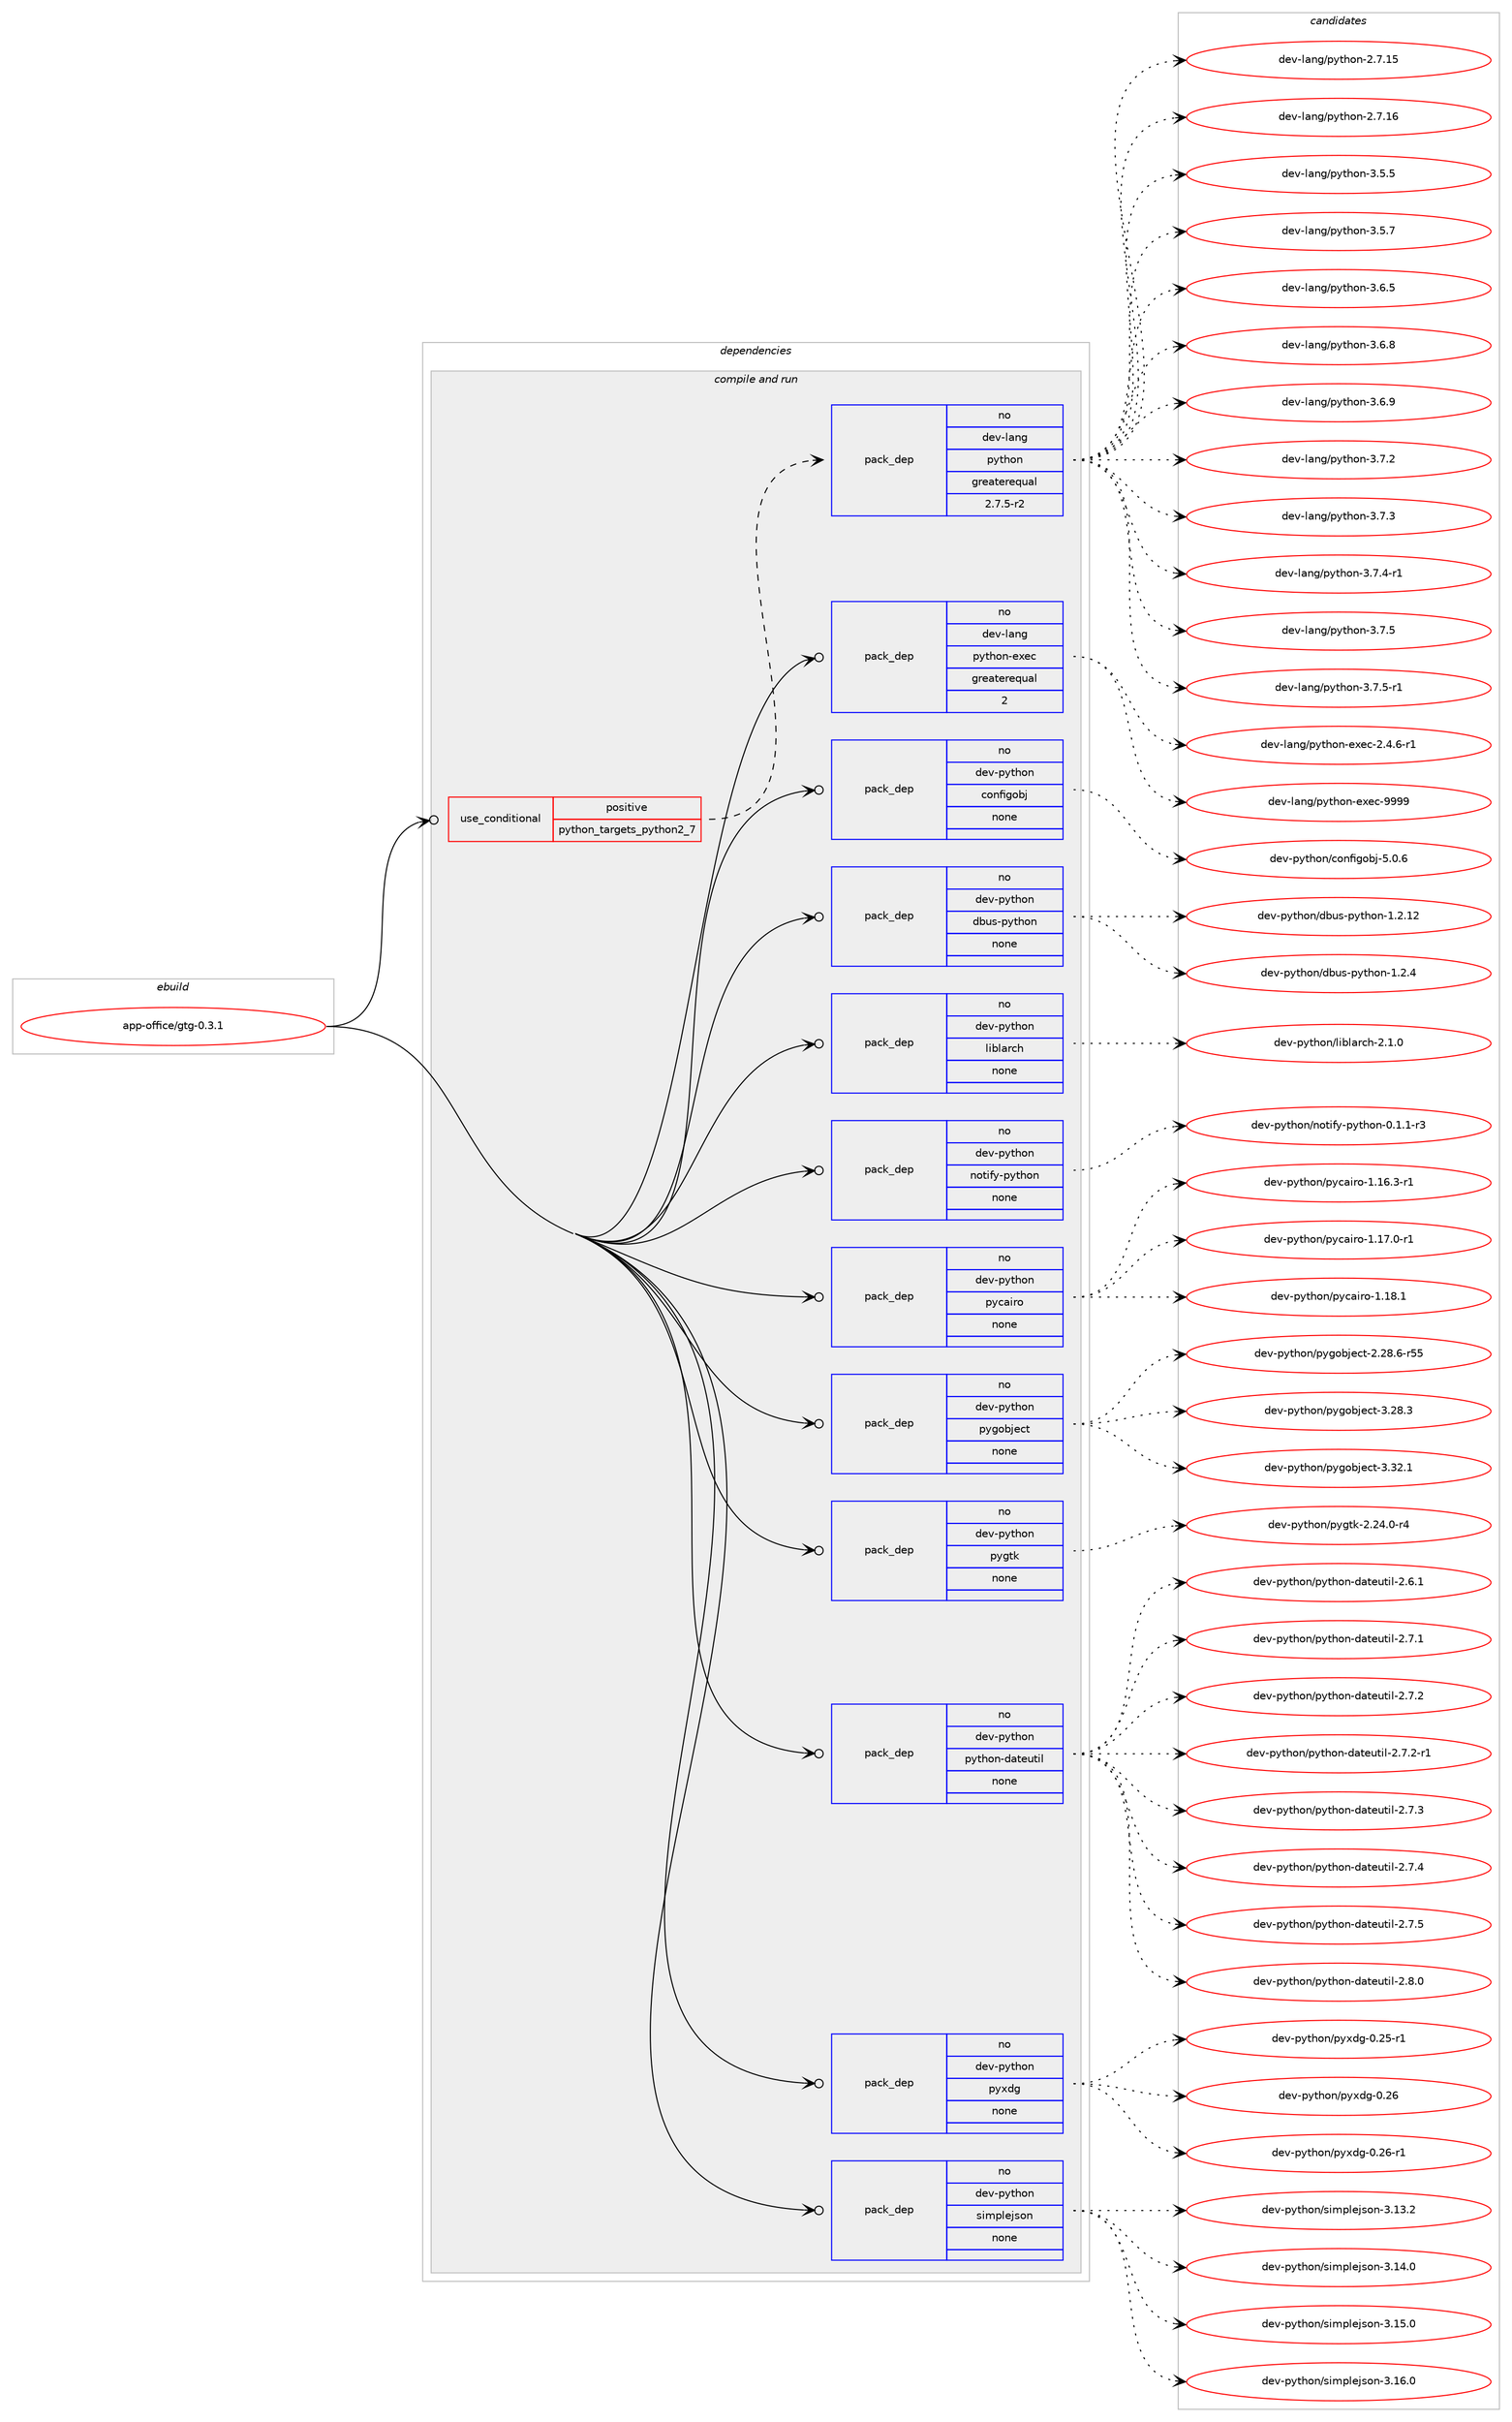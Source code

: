 digraph prolog {

# *************
# Graph options
# *************

newrank=true;
concentrate=true;
compound=true;
graph [rankdir=LR,fontname=Helvetica,fontsize=10,ranksep=1.5];#, ranksep=2.5, nodesep=0.2];
edge  [arrowhead=vee];
node  [fontname=Helvetica,fontsize=10];

# **********
# The ebuild
# **********

subgraph cluster_leftcol {
color=gray;
rank=same;
label=<<i>ebuild</i>>;
id [label="app-office/gtg-0.3.1", color=red, width=4, href="../app-office/gtg-0.3.1.svg"];
}

# ****************
# The dependencies
# ****************

subgraph cluster_midcol {
color=gray;
label=<<i>dependencies</i>>;
subgraph cluster_compile {
fillcolor="#eeeeee";
style=filled;
label=<<i>compile</i>>;
}
subgraph cluster_compileandrun {
fillcolor="#eeeeee";
style=filled;
label=<<i>compile and run</i>>;
subgraph cond119989 {
dependency502422 [label=<<TABLE BORDER="0" CELLBORDER="1" CELLSPACING="0" CELLPADDING="4"><TR><TD ROWSPAN="3" CELLPADDING="10">use_conditional</TD></TR><TR><TD>positive</TD></TR><TR><TD>python_targets_python2_7</TD></TR></TABLE>>, shape=none, color=red];
subgraph pack373354 {
dependency502423 [label=<<TABLE BORDER="0" CELLBORDER="1" CELLSPACING="0" CELLPADDING="4" WIDTH="220"><TR><TD ROWSPAN="6" CELLPADDING="30">pack_dep</TD></TR><TR><TD WIDTH="110">no</TD></TR><TR><TD>dev-lang</TD></TR><TR><TD>python</TD></TR><TR><TD>greaterequal</TD></TR><TR><TD>2.7.5-r2</TD></TR></TABLE>>, shape=none, color=blue];
}
dependency502422:e -> dependency502423:w [weight=20,style="dashed",arrowhead="vee"];
}
id:e -> dependency502422:w [weight=20,style="solid",arrowhead="odotvee"];
subgraph pack373355 {
dependency502424 [label=<<TABLE BORDER="0" CELLBORDER="1" CELLSPACING="0" CELLPADDING="4" WIDTH="220"><TR><TD ROWSPAN="6" CELLPADDING="30">pack_dep</TD></TR><TR><TD WIDTH="110">no</TD></TR><TR><TD>dev-lang</TD></TR><TR><TD>python-exec</TD></TR><TR><TD>greaterequal</TD></TR><TR><TD>2</TD></TR></TABLE>>, shape=none, color=blue];
}
id:e -> dependency502424:w [weight=20,style="solid",arrowhead="odotvee"];
subgraph pack373356 {
dependency502425 [label=<<TABLE BORDER="0" CELLBORDER="1" CELLSPACING="0" CELLPADDING="4" WIDTH="220"><TR><TD ROWSPAN="6" CELLPADDING="30">pack_dep</TD></TR><TR><TD WIDTH="110">no</TD></TR><TR><TD>dev-python</TD></TR><TR><TD>configobj</TD></TR><TR><TD>none</TD></TR><TR><TD></TD></TR></TABLE>>, shape=none, color=blue];
}
id:e -> dependency502425:w [weight=20,style="solid",arrowhead="odotvee"];
subgraph pack373357 {
dependency502426 [label=<<TABLE BORDER="0" CELLBORDER="1" CELLSPACING="0" CELLPADDING="4" WIDTH="220"><TR><TD ROWSPAN="6" CELLPADDING="30">pack_dep</TD></TR><TR><TD WIDTH="110">no</TD></TR><TR><TD>dev-python</TD></TR><TR><TD>dbus-python</TD></TR><TR><TD>none</TD></TR><TR><TD></TD></TR></TABLE>>, shape=none, color=blue];
}
id:e -> dependency502426:w [weight=20,style="solid",arrowhead="odotvee"];
subgraph pack373358 {
dependency502427 [label=<<TABLE BORDER="0" CELLBORDER="1" CELLSPACING="0" CELLPADDING="4" WIDTH="220"><TR><TD ROWSPAN="6" CELLPADDING="30">pack_dep</TD></TR><TR><TD WIDTH="110">no</TD></TR><TR><TD>dev-python</TD></TR><TR><TD>liblarch</TD></TR><TR><TD>none</TD></TR><TR><TD></TD></TR></TABLE>>, shape=none, color=blue];
}
id:e -> dependency502427:w [weight=20,style="solid",arrowhead="odotvee"];
subgraph pack373359 {
dependency502428 [label=<<TABLE BORDER="0" CELLBORDER="1" CELLSPACING="0" CELLPADDING="4" WIDTH="220"><TR><TD ROWSPAN="6" CELLPADDING="30">pack_dep</TD></TR><TR><TD WIDTH="110">no</TD></TR><TR><TD>dev-python</TD></TR><TR><TD>notify-python</TD></TR><TR><TD>none</TD></TR><TR><TD></TD></TR></TABLE>>, shape=none, color=blue];
}
id:e -> dependency502428:w [weight=20,style="solid",arrowhead="odotvee"];
subgraph pack373360 {
dependency502429 [label=<<TABLE BORDER="0" CELLBORDER="1" CELLSPACING="0" CELLPADDING="4" WIDTH="220"><TR><TD ROWSPAN="6" CELLPADDING="30">pack_dep</TD></TR><TR><TD WIDTH="110">no</TD></TR><TR><TD>dev-python</TD></TR><TR><TD>pycairo</TD></TR><TR><TD>none</TD></TR><TR><TD></TD></TR></TABLE>>, shape=none, color=blue];
}
id:e -> dependency502429:w [weight=20,style="solid",arrowhead="odotvee"];
subgraph pack373361 {
dependency502430 [label=<<TABLE BORDER="0" CELLBORDER="1" CELLSPACING="0" CELLPADDING="4" WIDTH="220"><TR><TD ROWSPAN="6" CELLPADDING="30">pack_dep</TD></TR><TR><TD WIDTH="110">no</TD></TR><TR><TD>dev-python</TD></TR><TR><TD>pygobject</TD></TR><TR><TD>none</TD></TR><TR><TD></TD></TR></TABLE>>, shape=none, color=blue];
}
id:e -> dependency502430:w [weight=20,style="solid",arrowhead="odotvee"];
subgraph pack373362 {
dependency502431 [label=<<TABLE BORDER="0" CELLBORDER="1" CELLSPACING="0" CELLPADDING="4" WIDTH="220"><TR><TD ROWSPAN="6" CELLPADDING="30">pack_dep</TD></TR><TR><TD WIDTH="110">no</TD></TR><TR><TD>dev-python</TD></TR><TR><TD>pygtk</TD></TR><TR><TD>none</TD></TR><TR><TD></TD></TR></TABLE>>, shape=none, color=blue];
}
id:e -> dependency502431:w [weight=20,style="solid",arrowhead="odotvee"];
subgraph pack373363 {
dependency502432 [label=<<TABLE BORDER="0" CELLBORDER="1" CELLSPACING="0" CELLPADDING="4" WIDTH="220"><TR><TD ROWSPAN="6" CELLPADDING="30">pack_dep</TD></TR><TR><TD WIDTH="110">no</TD></TR><TR><TD>dev-python</TD></TR><TR><TD>python-dateutil</TD></TR><TR><TD>none</TD></TR><TR><TD></TD></TR></TABLE>>, shape=none, color=blue];
}
id:e -> dependency502432:w [weight=20,style="solid",arrowhead="odotvee"];
subgraph pack373364 {
dependency502433 [label=<<TABLE BORDER="0" CELLBORDER="1" CELLSPACING="0" CELLPADDING="4" WIDTH="220"><TR><TD ROWSPAN="6" CELLPADDING="30">pack_dep</TD></TR><TR><TD WIDTH="110">no</TD></TR><TR><TD>dev-python</TD></TR><TR><TD>pyxdg</TD></TR><TR><TD>none</TD></TR><TR><TD></TD></TR></TABLE>>, shape=none, color=blue];
}
id:e -> dependency502433:w [weight=20,style="solid",arrowhead="odotvee"];
subgraph pack373365 {
dependency502434 [label=<<TABLE BORDER="0" CELLBORDER="1" CELLSPACING="0" CELLPADDING="4" WIDTH="220"><TR><TD ROWSPAN="6" CELLPADDING="30">pack_dep</TD></TR><TR><TD WIDTH="110">no</TD></TR><TR><TD>dev-python</TD></TR><TR><TD>simplejson</TD></TR><TR><TD>none</TD></TR><TR><TD></TD></TR></TABLE>>, shape=none, color=blue];
}
id:e -> dependency502434:w [weight=20,style="solid",arrowhead="odotvee"];
}
subgraph cluster_run {
fillcolor="#eeeeee";
style=filled;
label=<<i>run</i>>;
}
}

# **************
# The candidates
# **************

subgraph cluster_choices {
rank=same;
color=gray;
label=<<i>candidates</i>>;

subgraph choice373354 {
color=black;
nodesep=1;
choice10010111845108971101034711212111610411111045504655464953 [label="dev-lang/python-2.7.15", color=red, width=4,href="../dev-lang/python-2.7.15.svg"];
choice10010111845108971101034711212111610411111045504655464954 [label="dev-lang/python-2.7.16", color=red, width=4,href="../dev-lang/python-2.7.16.svg"];
choice100101118451089711010347112121116104111110455146534653 [label="dev-lang/python-3.5.5", color=red, width=4,href="../dev-lang/python-3.5.5.svg"];
choice100101118451089711010347112121116104111110455146534655 [label="dev-lang/python-3.5.7", color=red, width=4,href="../dev-lang/python-3.5.7.svg"];
choice100101118451089711010347112121116104111110455146544653 [label="dev-lang/python-3.6.5", color=red, width=4,href="../dev-lang/python-3.6.5.svg"];
choice100101118451089711010347112121116104111110455146544656 [label="dev-lang/python-3.6.8", color=red, width=4,href="../dev-lang/python-3.6.8.svg"];
choice100101118451089711010347112121116104111110455146544657 [label="dev-lang/python-3.6.9", color=red, width=4,href="../dev-lang/python-3.6.9.svg"];
choice100101118451089711010347112121116104111110455146554650 [label="dev-lang/python-3.7.2", color=red, width=4,href="../dev-lang/python-3.7.2.svg"];
choice100101118451089711010347112121116104111110455146554651 [label="dev-lang/python-3.7.3", color=red, width=4,href="../dev-lang/python-3.7.3.svg"];
choice1001011184510897110103471121211161041111104551465546524511449 [label="dev-lang/python-3.7.4-r1", color=red, width=4,href="../dev-lang/python-3.7.4-r1.svg"];
choice100101118451089711010347112121116104111110455146554653 [label="dev-lang/python-3.7.5", color=red, width=4,href="../dev-lang/python-3.7.5.svg"];
choice1001011184510897110103471121211161041111104551465546534511449 [label="dev-lang/python-3.7.5-r1", color=red, width=4,href="../dev-lang/python-3.7.5-r1.svg"];
dependency502423:e -> choice10010111845108971101034711212111610411111045504655464953:w [style=dotted,weight="100"];
dependency502423:e -> choice10010111845108971101034711212111610411111045504655464954:w [style=dotted,weight="100"];
dependency502423:e -> choice100101118451089711010347112121116104111110455146534653:w [style=dotted,weight="100"];
dependency502423:e -> choice100101118451089711010347112121116104111110455146534655:w [style=dotted,weight="100"];
dependency502423:e -> choice100101118451089711010347112121116104111110455146544653:w [style=dotted,weight="100"];
dependency502423:e -> choice100101118451089711010347112121116104111110455146544656:w [style=dotted,weight="100"];
dependency502423:e -> choice100101118451089711010347112121116104111110455146544657:w [style=dotted,weight="100"];
dependency502423:e -> choice100101118451089711010347112121116104111110455146554650:w [style=dotted,weight="100"];
dependency502423:e -> choice100101118451089711010347112121116104111110455146554651:w [style=dotted,weight="100"];
dependency502423:e -> choice1001011184510897110103471121211161041111104551465546524511449:w [style=dotted,weight="100"];
dependency502423:e -> choice100101118451089711010347112121116104111110455146554653:w [style=dotted,weight="100"];
dependency502423:e -> choice1001011184510897110103471121211161041111104551465546534511449:w [style=dotted,weight="100"];
}
subgraph choice373355 {
color=black;
nodesep=1;
choice10010111845108971101034711212111610411111045101120101994550465246544511449 [label="dev-lang/python-exec-2.4.6-r1", color=red, width=4,href="../dev-lang/python-exec-2.4.6-r1.svg"];
choice10010111845108971101034711212111610411111045101120101994557575757 [label="dev-lang/python-exec-9999", color=red, width=4,href="../dev-lang/python-exec-9999.svg"];
dependency502424:e -> choice10010111845108971101034711212111610411111045101120101994550465246544511449:w [style=dotted,weight="100"];
dependency502424:e -> choice10010111845108971101034711212111610411111045101120101994557575757:w [style=dotted,weight="100"];
}
subgraph choice373356 {
color=black;
nodesep=1;
choice10010111845112121116104111110479911111010210510311198106455346484654 [label="dev-python/configobj-5.0.6", color=red, width=4,href="../dev-python/configobj-5.0.6.svg"];
dependency502425:e -> choice10010111845112121116104111110479911111010210510311198106455346484654:w [style=dotted,weight="100"];
}
subgraph choice373357 {
color=black;
nodesep=1;
choice1001011184511212111610411111047100981171154511212111610411111045494650464950 [label="dev-python/dbus-python-1.2.12", color=red, width=4,href="../dev-python/dbus-python-1.2.12.svg"];
choice10010111845112121116104111110471009811711545112121116104111110454946504652 [label="dev-python/dbus-python-1.2.4", color=red, width=4,href="../dev-python/dbus-python-1.2.4.svg"];
dependency502426:e -> choice1001011184511212111610411111047100981171154511212111610411111045494650464950:w [style=dotted,weight="100"];
dependency502426:e -> choice10010111845112121116104111110471009811711545112121116104111110454946504652:w [style=dotted,weight="100"];
}
subgraph choice373358 {
color=black;
nodesep=1;
choice1001011184511212111610411111047108105981089711499104455046494648 [label="dev-python/liblarch-2.1.0", color=red, width=4,href="../dev-python/liblarch-2.1.0.svg"];
dependency502427:e -> choice1001011184511212111610411111047108105981089711499104455046494648:w [style=dotted,weight="100"];
}
subgraph choice373359 {
color=black;
nodesep=1;
choice1001011184511212111610411111047110111116105102121451121211161041111104548464946494511451 [label="dev-python/notify-python-0.1.1-r3", color=red, width=4,href="../dev-python/notify-python-0.1.1-r3.svg"];
dependency502428:e -> choice1001011184511212111610411111047110111116105102121451121211161041111104548464946494511451:w [style=dotted,weight="100"];
}
subgraph choice373360 {
color=black;
nodesep=1;
choice10010111845112121116104111110471121219997105114111454946495446514511449 [label="dev-python/pycairo-1.16.3-r1", color=red, width=4,href="../dev-python/pycairo-1.16.3-r1.svg"];
choice10010111845112121116104111110471121219997105114111454946495546484511449 [label="dev-python/pycairo-1.17.0-r1", color=red, width=4,href="../dev-python/pycairo-1.17.0-r1.svg"];
choice1001011184511212111610411111047112121999710511411145494649564649 [label="dev-python/pycairo-1.18.1", color=red, width=4,href="../dev-python/pycairo-1.18.1.svg"];
dependency502429:e -> choice10010111845112121116104111110471121219997105114111454946495446514511449:w [style=dotted,weight="100"];
dependency502429:e -> choice10010111845112121116104111110471121219997105114111454946495546484511449:w [style=dotted,weight="100"];
dependency502429:e -> choice1001011184511212111610411111047112121999710511411145494649564649:w [style=dotted,weight="100"];
}
subgraph choice373361 {
color=black;
nodesep=1;
choice1001011184511212111610411111047112121103111981061019911645504650564654451145353 [label="dev-python/pygobject-2.28.6-r55", color=red, width=4,href="../dev-python/pygobject-2.28.6-r55.svg"];
choice1001011184511212111610411111047112121103111981061019911645514650564651 [label="dev-python/pygobject-3.28.3", color=red, width=4,href="../dev-python/pygobject-3.28.3.svg"];
choice1001011184511212111610411111047112121103111981061019911645514651504649 [label="dev-python/pygobject-3.32.1", color=red, width=4,href="../dev-python/pygobject-3.32.1.svg"];
dependency502430:e -> choice1001011184511212111610411111047112121103111981061019911645504650564654451145353:w [style=dotted,weight="100"];
dependency502430:e -> choice1001011184511212111610411111047112121103111981061019911645514650564651:w [style=dotted,weight="100"];
dependency502430:e -> choice1001011184511212111610411111047112121103111981061019911645514651504649:w [style=dotted,weight="100"];
}
subgraph choice373362 {
color=black;
nodesep=1;
choice1001011184511212111610411111047112121103116107455046505246484511452 [label="dev-python/pygtk-2.24.0-r4", color=red, width=4,href="../dev-python/pygtk-2.24.0-r4.svg"];
dependency502431:e -> choice1001011184511212111610411111047112121103116107455046505246484511452:w [style=dotted,weight="100"];
}
subgraph choice373363 {
color=black;
nodesep=1;
choice10010111845112121116104111110471121211161041111104510097116101117116105108455046544649 [label="dev-python/python-dateutil-2.6.1", color=red, width=4,href="../dev-python/python-dateutil-2.6.1.svg"];
choice10010111845112121116104111110471121211161041111104510097116101117116105108455046554649 [label="dev-python/python-dateutil-2.7.1", color=red, width=4,href="../dev-python/python-dateutil-2.7.1.svg"];
choice10010111845112121116104111110471121211161041111104510097116101117116105108455046554650 [label="dev-python/python-dateutil-2.7.2", color=red, width=4,href="../dev-python/python-dateutil-2.7.2.svg"];
choice100101118451121211161041111104711212111610411111045100971161011171161051084550465546504511449 [label="dev-python/python-dateutil-2.7.2-r1", color=red, width=4,href="../dev-python/python-dateutil-2.7.2-r1.svg"];
choice10010111845112121116104111110471121211161041111104510097116101117116105108455046554651 [label="dev-python/python-dateutil-2.7.3", color=red, width=4,href="../dev-python/python-dateutil-2.7.3.svg"];
choice10010111845112121116104111110471121211161041111104510097116101117116105108455046554652 [label="dev-python/python-dateutil-2.7.4", color=red, width=4,href="../dev-python/python-dateutil-2.7.4.svg"];
choice10010111845112121116104111110471121211161041111104510097116101117116105108455046554653 [label="dev-python/python-dateutil-2.7.5", color=red, width=4,href="../dev-python/python-dateutil-2.7.5.svg"];
choice10010111845112121116104111110471121211161041111104510097116101117116105108455046564648 [label="dev-python/python-dateutil-2.8.0", color=red, width=4,href="../dev-python/python-dateutil-2.8.0.svg"];
dependency502432:e -> choice10010111845112121116104111110471121211161041111104510097116101117116105108455046544649:w [style=dotted,weight="100"];
dependency502432:e -> choice10010111845112121116104111110471121211161041111104510097116101117116105108455046554649:w [style=dotted,weight="100"];
dependency502432:e -> choice10010111845112121116104111110471121211161041111104510097116101117116105108455046554650:w [style=dotted,weight="100"];
dependency502432:e -> choice100101118451121211161041111104711212111610411111045100971161011171161051084550465546504511449:w [style=dotted,weight="100"];
dependency502432:e -> choice10010111845112121116104111110471121211161041111104510097116101117116105108455046554651:w [style=dotted,weight="100"];
dependency502432:e -> choice10010111845112121116104111110471121211161041111104510097116101117116105108455046554652:w [style=dotted,weight="100"];
dependency502432:e -> choice10010111845112121116104111110471121211161041111104510097116101117116105108455046554653:w [style=dotted,weight="100"];
dependency502432:e -> choice10010111845112121116104111110471121211161041111104510097116101117116105108455046564648:w [style=dotted,weight="100"];
}
subgraph choice373364 {
color=black;
nodesep=1;
choice100101118451121211161041111104711212112010010345484650534511449 [label="dev-python/pyxdg-0.25-r1", color=red, width=4,href="../dev-python/pyxdg-0.25-r1.svg"];
choice10010111845112121116104111110471121211201001034548465054 [label="dev-python/pyxdg-0.26", color=red, width=4,href="../dev-python/pyxdg-0.26.svg"];
choice100101118451121211161041111104711212112010010345484650544511449 [label="dev-python/pyxdg-0.26-r1", color=red, width=4,href="../dev-python/pyxdg-0.26-r1.svg"];
dependency502433:e -> choice100101118451121211161041111104711212112010010345484650534511449:w [style=dotted,weight="100"];
dependency502433:e -> choice10010111845112121116104111110471121211201001034548465054:w [style=dotted,weight="100"];
dependency502433:e -> choice100101118451121211161041111104711212112010010345484650544511449:w [style=dotted,weight="100"];
}
subgraph choice373365 {
color=black;
nodesep=1;
choice100101118451121211161041111104711510510911210810110611511111045514649514650 [label="dev-python/simplejson-3.13.2", color=red, width=4,href="../dev-python/simplejson-3.13.2.svg"];
choice100101118451121211161041111104711510510911210810110611511111045514649524648 [label="dev-python/simplejson-3.14.0", color=red, width=4,href="../dev-python/simplejson-3.14.0.svg"];
choice100101118451121211161041111104711510510911210810110611511111045514649534648 [label="dev-python/simplejson-3.15.0", color=red, width=4,href="../dev-python/simplejson-3.15.0.svg"];
choice100101118451121211161041111104711510510911210810110611511111045514649544648 [label="dev-python/simplejson-3.16.0", color=red, width=4,href="../dev-python/simplejson-3.16.0.svg"];
dependency502434:e -> choice100101118451121211161041111104711510510911210810110611511111045514649514650:w [style=dotted,weight="100"];
dependency502434:e -> choice100101118451121211161041111104711510510911210810110611511111045514649524648:w [style=dotted,weight="100"];
dependency502434:e -> choice100101118451121211161041111104711510510911210810110611511111045514649534648:w [style=dotted,weight="100"];
dependency502434:e -> choice100101118451121211161041111104711510510911210810110611511111045514649544648:w [style=dotted,weight="100"];
}
}

}

